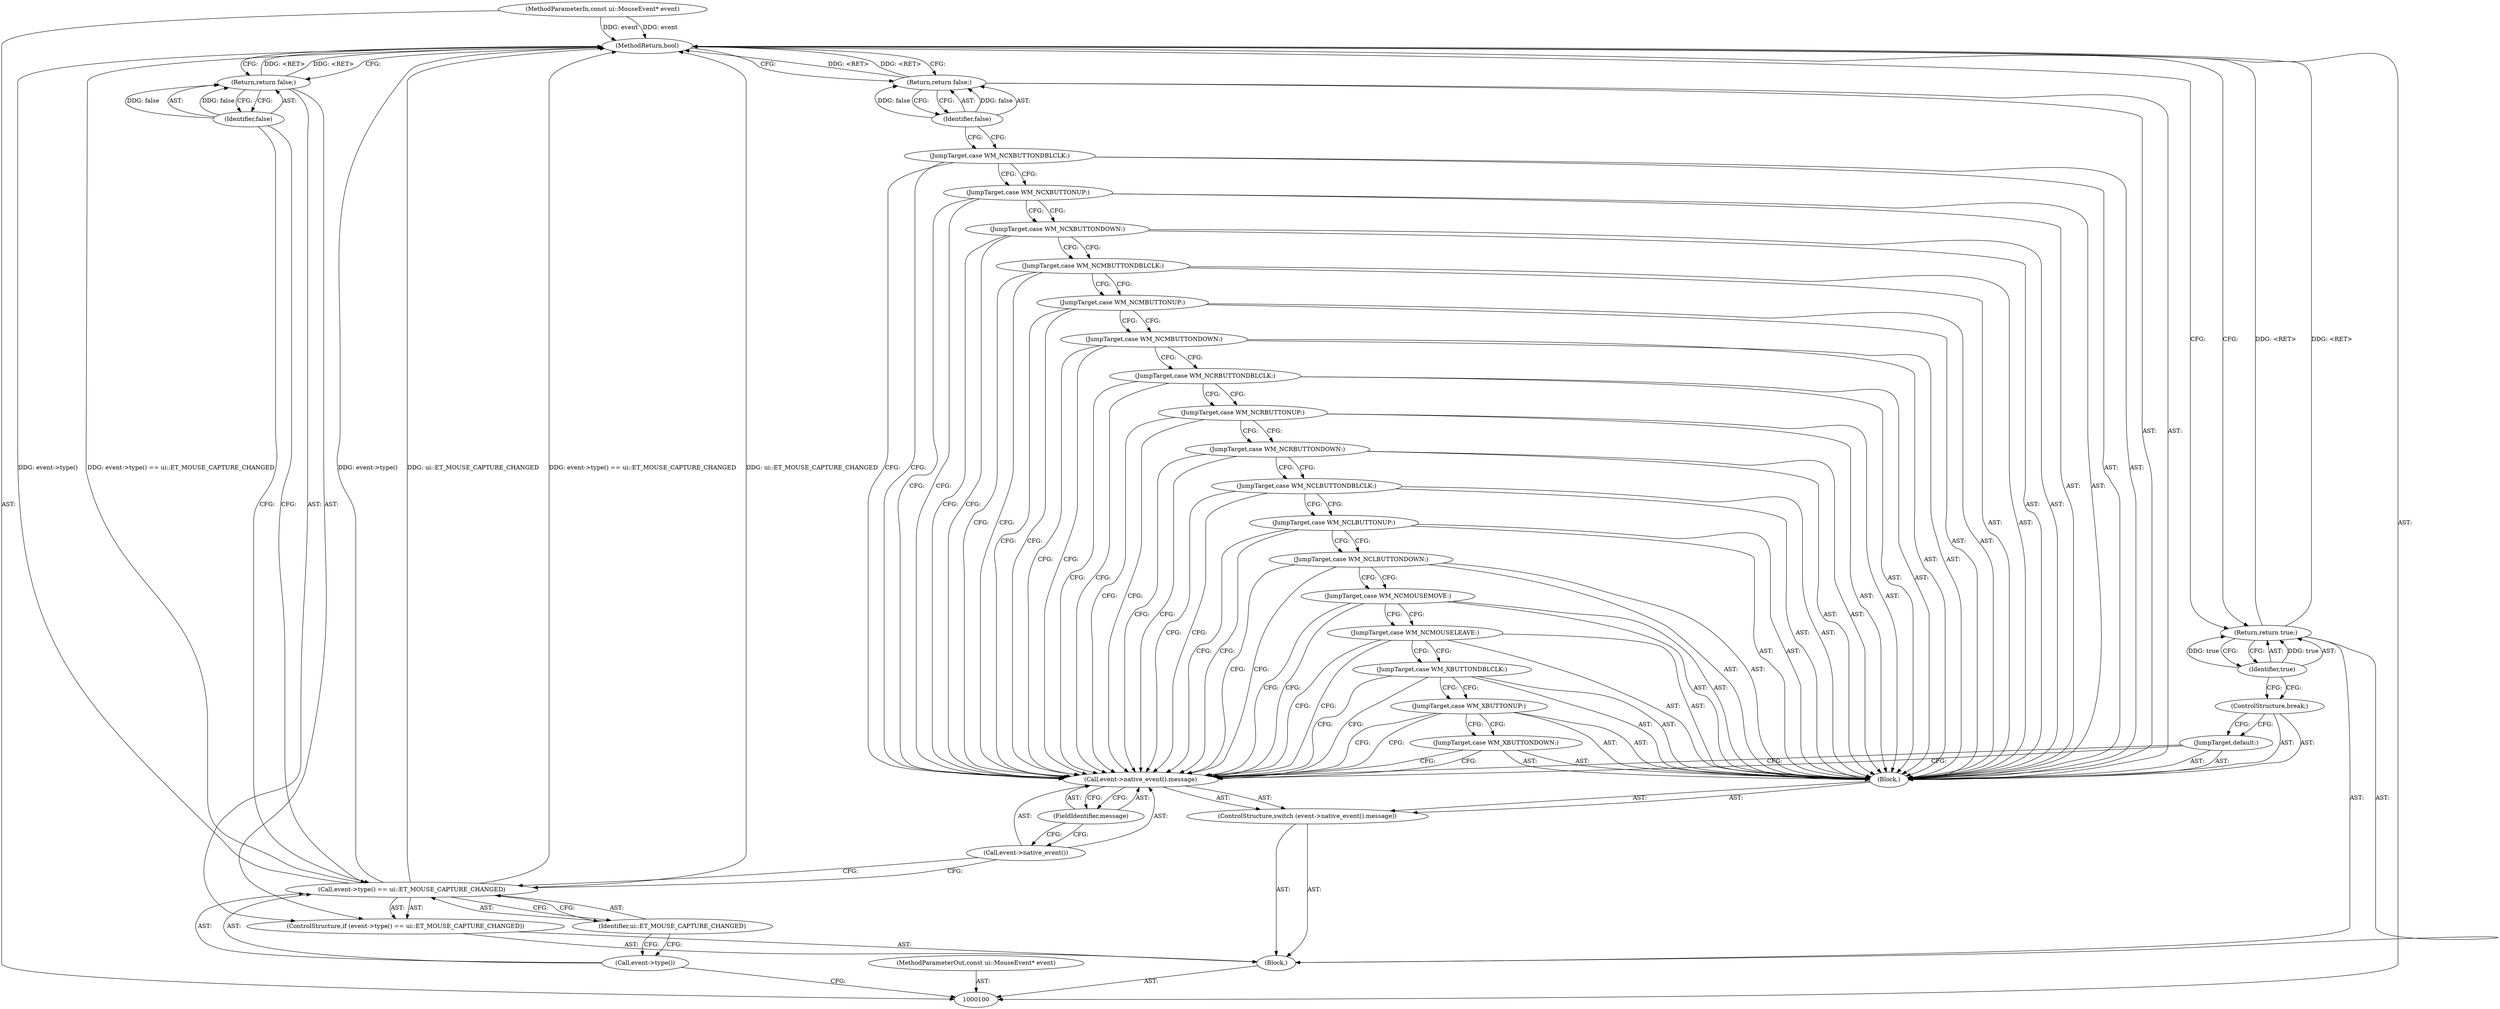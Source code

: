 digraph "0_Chrome_8f883f2b12f68fed993671dce7fb5fb91f2229aa" {
"1000137" [label="(MethodReturn,bool)"];
"1000101" [label="(MethodParameterIn,const ui::MouseEvent* event)"];
"1000159" [label="(MethodParameterOut,const ui::MouseEvent* event)"];
"1000102" [label="(Block,)"];
"1000117" [label="(JumpTarget,case WM_NCMOUSELEAVE:)"];
"1000118" [label="(JumpTarget,case WM_NCMOUSEMOVE:)"];
"1000119" [label="(JumpTarget,case WM_NCLBUTTONDOWN:)"];
"1000120" [label="(JumpTarget,case WM_NCLBUTTONUP:)"];
"1000121" [label="(JumpTarget,case WM_NCLBUTTONDBLCLK:)"];
"1000122" [label="(JumpTarget,case WM_NCRBUTTONDOWN:)"];
"1000123" [label="(JumpTarget,case WM_NCRBUTTONUP:)"];
"1000124" [label="(JumpTarget,case WM_NCRBUTTONDBLCLK:)"];
"1000125" [label="(JumpTarget,case WM_NCMBUTTONDOWN:)"];
"1000126" [label="(JumpTarget,case WM_NCMBUTTONUP:)"];
"1000103" [label="(ControlStructure,if (event->type() == ui::ET_MOUSE_CAPTURE_CHANGED))"];
"1000106" [label="(Identifier,ui::ET_MOUSE_CAPTURE_CHANGED)"];
"1000104" [label="(Call,event->type() == ui::ET_MOUSE_CAPTURE_CHANGED)"];
"1000105" [label="(Call,event->type())"];
"1000127" [label="(JumpTarget,case WM_NCMBUTTONDBLCLK:)"];
"1000128" [label="(JumpTarget,case WM_NCXBUTTONDOWN:)"];
"1000129" [label="(JumpTarget,case WM_NCXBUTTONUP:)"];
"1000130" [label="(JumpTarget,case WM_NCXBUTTONDBLCLK:)"];
"1000132" [label="(Identifier,false)"];
"1000131" [label="(Return,return false;)"];
"1000133" [label="(JumpTarget,default:)"];
"1000134" [label="(ControlStructure,break;)"];
"1000135" [label="(Return,return true;)"];
"1000136" [label="(Identifier,true)"];
"1000108" [label="(Identifier,false)"];
"1000107" [label="(Return,return false;)"];
"1000110" [label="(Call,event->native_event().message)"];
"1000111" [label="(Call,event->native_event())"];
"1000109" [label="(ControlStructure,switch (event->native_event().message))"];
"1000112" [label="(FieldIdentifier,message)"];
"1000113" [label="(Block,)"];
"1000114" [label="(JumpTarget,case WM_XBUTTONDOWN:)"];
"1000115" [label="(JumpTarget,case WM_XBUTTONUP:)"];
"1000116" [label="(JumpTarget,case WM_XBUTTONDBLCLK:)"];
"1000137" -> "1000100"  [label="AST: "];
"1000137" -> "1000107"  [label="CFG: "];
"1000137" -> "1000131"  [label="CFG: "];
"1000137" -> "1000135"  [label="CFG: "];
"1000135" -> "1000137"  [label="DDG: <RET>"];
"1000104" -> "1000137"  [label="DDG: event->type() == ui::ET_MOUSE_CAPTURE_CHANGED"];
"1000104" -> "1000137"  [label="DDG: event->type()"];
"1000104" -> "1000137"  [label="DDG: ui::ET_MOUSE_CAPTURE_CHANGED"];
"1000101" -> "1000137"  [label="DDG: event"];
"1000131" -> "1000137"  [label="DDG: <RET>"];
"1000107" -> "1000137"  [label="DDG: <RET>"];
"1000101" -> "1000100"  [label="AST: "];
"1000101" -> "1000137"  [label="DDG: event"];
"1000159" -> "1000100"  [label="AST: "];
"1000102" -> "1000100"  [label="AST: "];
"1000103" -> "1000102"  [label="AST: "];
"1000109" -> "1000102"  [label="AST: "];
"1000135" -> "1000102"  [label="AST: "];
"1000117" -> "1000113"  [label="AST: "];
"1000117" -> "1000110"  [label="CFG: "];
"1000117" -> "1000116"  [label="CFG: "];
"1000118" -> "1000117"  [label="CFG: "];
"1000118" -> "1000113"  [label="AST: "];
"1000118" -> "1000110"  [label="CFG: "];
"1000118" -> "1000117"  [label="CFG: "];
"1000119" -> "1000118"  [label="CFG: "];
"1000119" -> "1000113"  [label="AST: "];
"1000119" -> "1000110"  [label="CFG: "];
"1000119" -> "1000118"  [label="CFG: "];
"1000120" -> "1000119"  [label="CFG: "];
"1000120" -> "1000113"  [label="AST: "];
"1000120" -> "1000110"  [label="CFG: "];
"1000120" -> "1000119"  [label="CFG: "];
"1000121" -> "1000120"  [label="CFG: "];
"1000121" -> "1000113"  [label="AST: "];
"1000121" -> "1000110"  [label="CFG: "];
"1000121" -> "1000120"  [label="CFG: "];
"1000122" -> "1000121"  [label="CFG: "];
"1000122" -> "1000113"  [label="AST: "];
"1000122" -> "1000110"  [label="CFG: "];
"1000122" -> "1000121"  [label="CFG: "];
"1000123" -> "1000122"  [label="CFG: "];
"1000123" -> "1000113"  [label="AST: "];
"1000123" -> "1000110"  [label="CFG: "];
"1000123" -> "1000122"  [label="CFG: "];
"1000124" -> "1000123"  [label="CFG: "];
"1000124" -> "1000113"  [label="AST: "];
"1000124" -> "1000110"  [label="CFG: "];
"1000124" -> "1000123"  [label="CFG: "];
"1000125" -> "1000124"  [label="CFG: "];
"1000125" -> "1000113"  [label="AST: "];
"1000125" -> "1000110"  [label="CFG: "];
"1000125" -> "1000124"  [label="CFG: "];
"1000126" -> "1000125"  [label="CFG: "];
"1000126" -> "1000113"  [label="AST: "];
"1000126" -> "1000110"  [label="CFG: "];
"1000126" -> "1000125"  [label="CFG: "];
"1000127" -> "1000126"  [label="CFG: "];
"1000103" -> "1000102"  [label="AST: "];
"1000104" -> "1000103"  [label="AST: "];
"1000107" -> "1000103"  [label="AST: "];
"1000106" -> "1000104"  [label="AST: "];
"1000106" -> "1000105"  [label="CFG: "];
"1000104" -> "1000106"  [label="CFG: "];
"1000104" -> "1000103"  [label="AST: "];
"1000104" -> "1000106"  [label="CFG: "];
"1000105" -> "1000104"  [label="AST: "];
"1000106" -> "1000104"  [label="AST: "];
"1000108" -> "1000104"  [label="CFG: "];
"1000111" -> "1000104"  [label="CFG: "];
"1000104" -> "1000137"  [label="DDG: event->type() == ui::ET_MOUSE_CAPTURE_CHANGED"];
"1000104" -> "1000137"  [label="DDG: event->type()"];
"1000104" -> "1000137"  [label="DDG: ui::ET_MOUSE_CAPTURE_CHANGED"];
"1000105" -> "1000104"  [label="AST: "];
"1000105" -> "1000100"  [label="CFG: "];
"1000106" -> "1000105"  [label="CFG: "];
"1000127" -> "1000113"  [label="AST: "];
"1000127" -> "1000110"  [label="CFG: "];
"1000127" -> "1000126"  [label="CFG: "];
"1000128" -> "1000127"  [label="CFG: "];
"1000128" -> "1000113"  [label="AST: "];
"1000128" -> "1000110"  [label="CFG: "];
"1000128" -> "1000127"  [label="CFG: "];
"1000129" -> "1000128"  [label="CFG: "];
"1000129" -> "1000113"  [label="AST: "];
"1000129" -> "1000110"  [label="CFG: "];
"1000129" -> "1000128"  [label="CFG: "];
"1000130" -> "1000129"  [label="CFG: "];
"1000130" -> "1000113"  [label="AST: "];
"1000130" -> "1000110"  [label="CFG: "];
"1000130" -> "1000129"  [label="CFG: "];
"1000132" -> "1000130"  [label="CFG: "];
"1000132" -> "1000131"  [label="AST: "];
"1000132" -> "1000130"  [label="CFG: "];
"1000131" -> "1000132"  [label="CFG: "];
"1000132" -> "1000131"  [label="DDG: false"];
"1000131" -> "1000113"  [label="AST: "];
"1000131" -> "1000132"  [label="CFG: "];
"1000132" -> "1000131"  [label="AST: "];
"1000137" -> "1000131"  [label="CFG: "];
"1000131" -> "1000137"  [label="DDG: <RET>"];
"1000132" -> "1000131"  [label="DDG: false"];
"1000133" -> "1000113"  [label="AST: "];
"1000133" -> "1000110"  [label="CFG: "];
"1000134" -> "1000133"  [label="CFG: "];
"1000134" -> "1000113"  [label="AST: "];
"1000134" -> "1000133"  [label="CFG: "];
"1000136" -> "1000134"  [label="CFG: "];
"1000135" -> "1000102"  [label="AST: "];
"1000135" -> "1000136"  [label="CFG: "];
"1000136" -> "1000135"  [label="AST: "];
"1000137" -> "1000135"  [label="CFG: "];
"1000135" -> "1000137"  [label="DDG: <RET>"];
"1000136" -> "1000135"  [label="DDG: true"];
"1000136" -> "1000135"  [label="AST: "];
"1000136" -> "1000134"  [label="CFG: "];
"1000135" -> "1000136"  [label="CFG: "];
"1000136" -> "1000135"  [label="DDG: true"];
"1000108" -> "1000107"  [label="AST: "];
"1000108" -> "1000104"  [label="CFG: "];
"1000107" -> "1000108"  [label="CFG: "];
"1000108" -> "1000107"  [label="DDG: false"];
"1000107" -> "1000103"  [label="AST: "];
"1000107" -> "1000108"  [label="CFG: "];
"1000108" -> "1000107"  [label="AST: "];
"1000137" -> "1000107"  [label="CFG: "];
"1000107" -> "1000137"  [label="DDG: <RET>"];
"1000108" -> "1000107"  [label="DDG: false"];
"1000110" -> "1000109"  [label="AST: "];
"1000110" -> "1000112"  [label="CFG: "];
"1000111" -> "1000110"  [label="AST: "];
"1000112" -> "1000110"  [label="AST: "];
"1000114" -> "1000110"  [label="CFG: "];
"1000115" -> "1000110"  [label="CFG: "];
"1000116" -> "1000110"  [label="CFG: "];
"1000117" -> "1000110"  [label="CFG: "];
"1000118" -> "1000110"  [label="CFG: "];
"1000119" -> "1000110"  [label="CFG: "];
"1000120" -> "1000110"  [label="CFG: "];
"1000121" -> "1000110"  [label="CFG: "];
"1000122" -> "1000110"  [label="CFG: "];
"1000123" -> "1000110"  [label="CFG: "];
"1000124" -> "1000110"  [label="CFG: "];
"1000125" -> "1000110"  [label="CFG: "];
"1000126" -> "1000110"  [label="CFG: "];
"1000127" -> "1000110"  [label="CFG: "];
"1000128" -> "1000110"  [label="CFG: "];
"1000129" -> "1000110"  [label="CFG: "];
"1000130" -> "1000110"  [label="CFG: "];
"1000133" -> "1000110"  [label="CFG: "];
"1000111" -> "1000110"  [label="AST: "];
"1000111" -> "1000104"  [label="CFG: "];
"1000112" -> "1000111"  [label="CFG: "];
"1000109" -> "1000102"  [label="AST: "];
"1000110" -> "1000109"  [label="AST: "];
"1000113" -> "1000109"  [label="AST: "];
"1000112" -> "1000110"  [label="AST: "];
"1000112" -> "1000111"  [label="CFG: "];
"1000110" -> "1000112"  [label="CFG: "];
"1000113" -> "1000109"  [label="AST: "];
"1000114" -> "1000113"  [label="AST: "];
"1000115" -> "1000113"  [label="AST: "];
"1000116" -> "1000113"  [label="AST: "];
"1000117" -> "1000113"  [label="AST: "];
"1000118" -> "1000113"  [label="AST: "];
"1000119" -> "1000113"  [label="AST: "];
"1000120" -> "1000113"  [label="AST: "];
"1000121" -> "1000113"  [label="AST: "];
"1000122" -> "1000113"  [label="AST: "];
"1000123" -> "1000113"  [label="AST: "];
"1000124" -> "1000113"  [label="AST: "];
"1000125" -> "1000113"  [label="AST: "];
"1000126" -> "1000113"  [label="AST: "];
"1000127" -> "1000113"  [label="AST: "];
"1000128" -> "1000113"  [label="AST: "];
"1000129" -> "1000113"  [label="AST: "];
"1000130" -> "1000113"  [label="AST: "];
"1000131" -> "1000113"  [label="AST: "];
"1000133" -> "1000113"  [label="AST: "];
"1000134" -> "1000113"  [label="AST: "];
"1000114" -> "1000113"  [label="AST: "];
"1000114" -> "1000110"  [label="CFG: "];
"1000115" -> "1000114"  [label="CFG: "];
"1000115" -> "1000113"  [label="AST: "];
"1000115" -> "1000110"  [label="CFG: "];
"1000115" -> "1000114"  [label="CFG: "];
"1000116" -> "1000115"  [label="CFG: "];
"1000116" -> "1000113"  [label="AST: "];
"1000116" -> "1000110"  [label="CFG: "];
"1000116" -> "1000115"  [label="CFG: "];
"1000117" -> "1000116"  [label="CFG: "];
}
